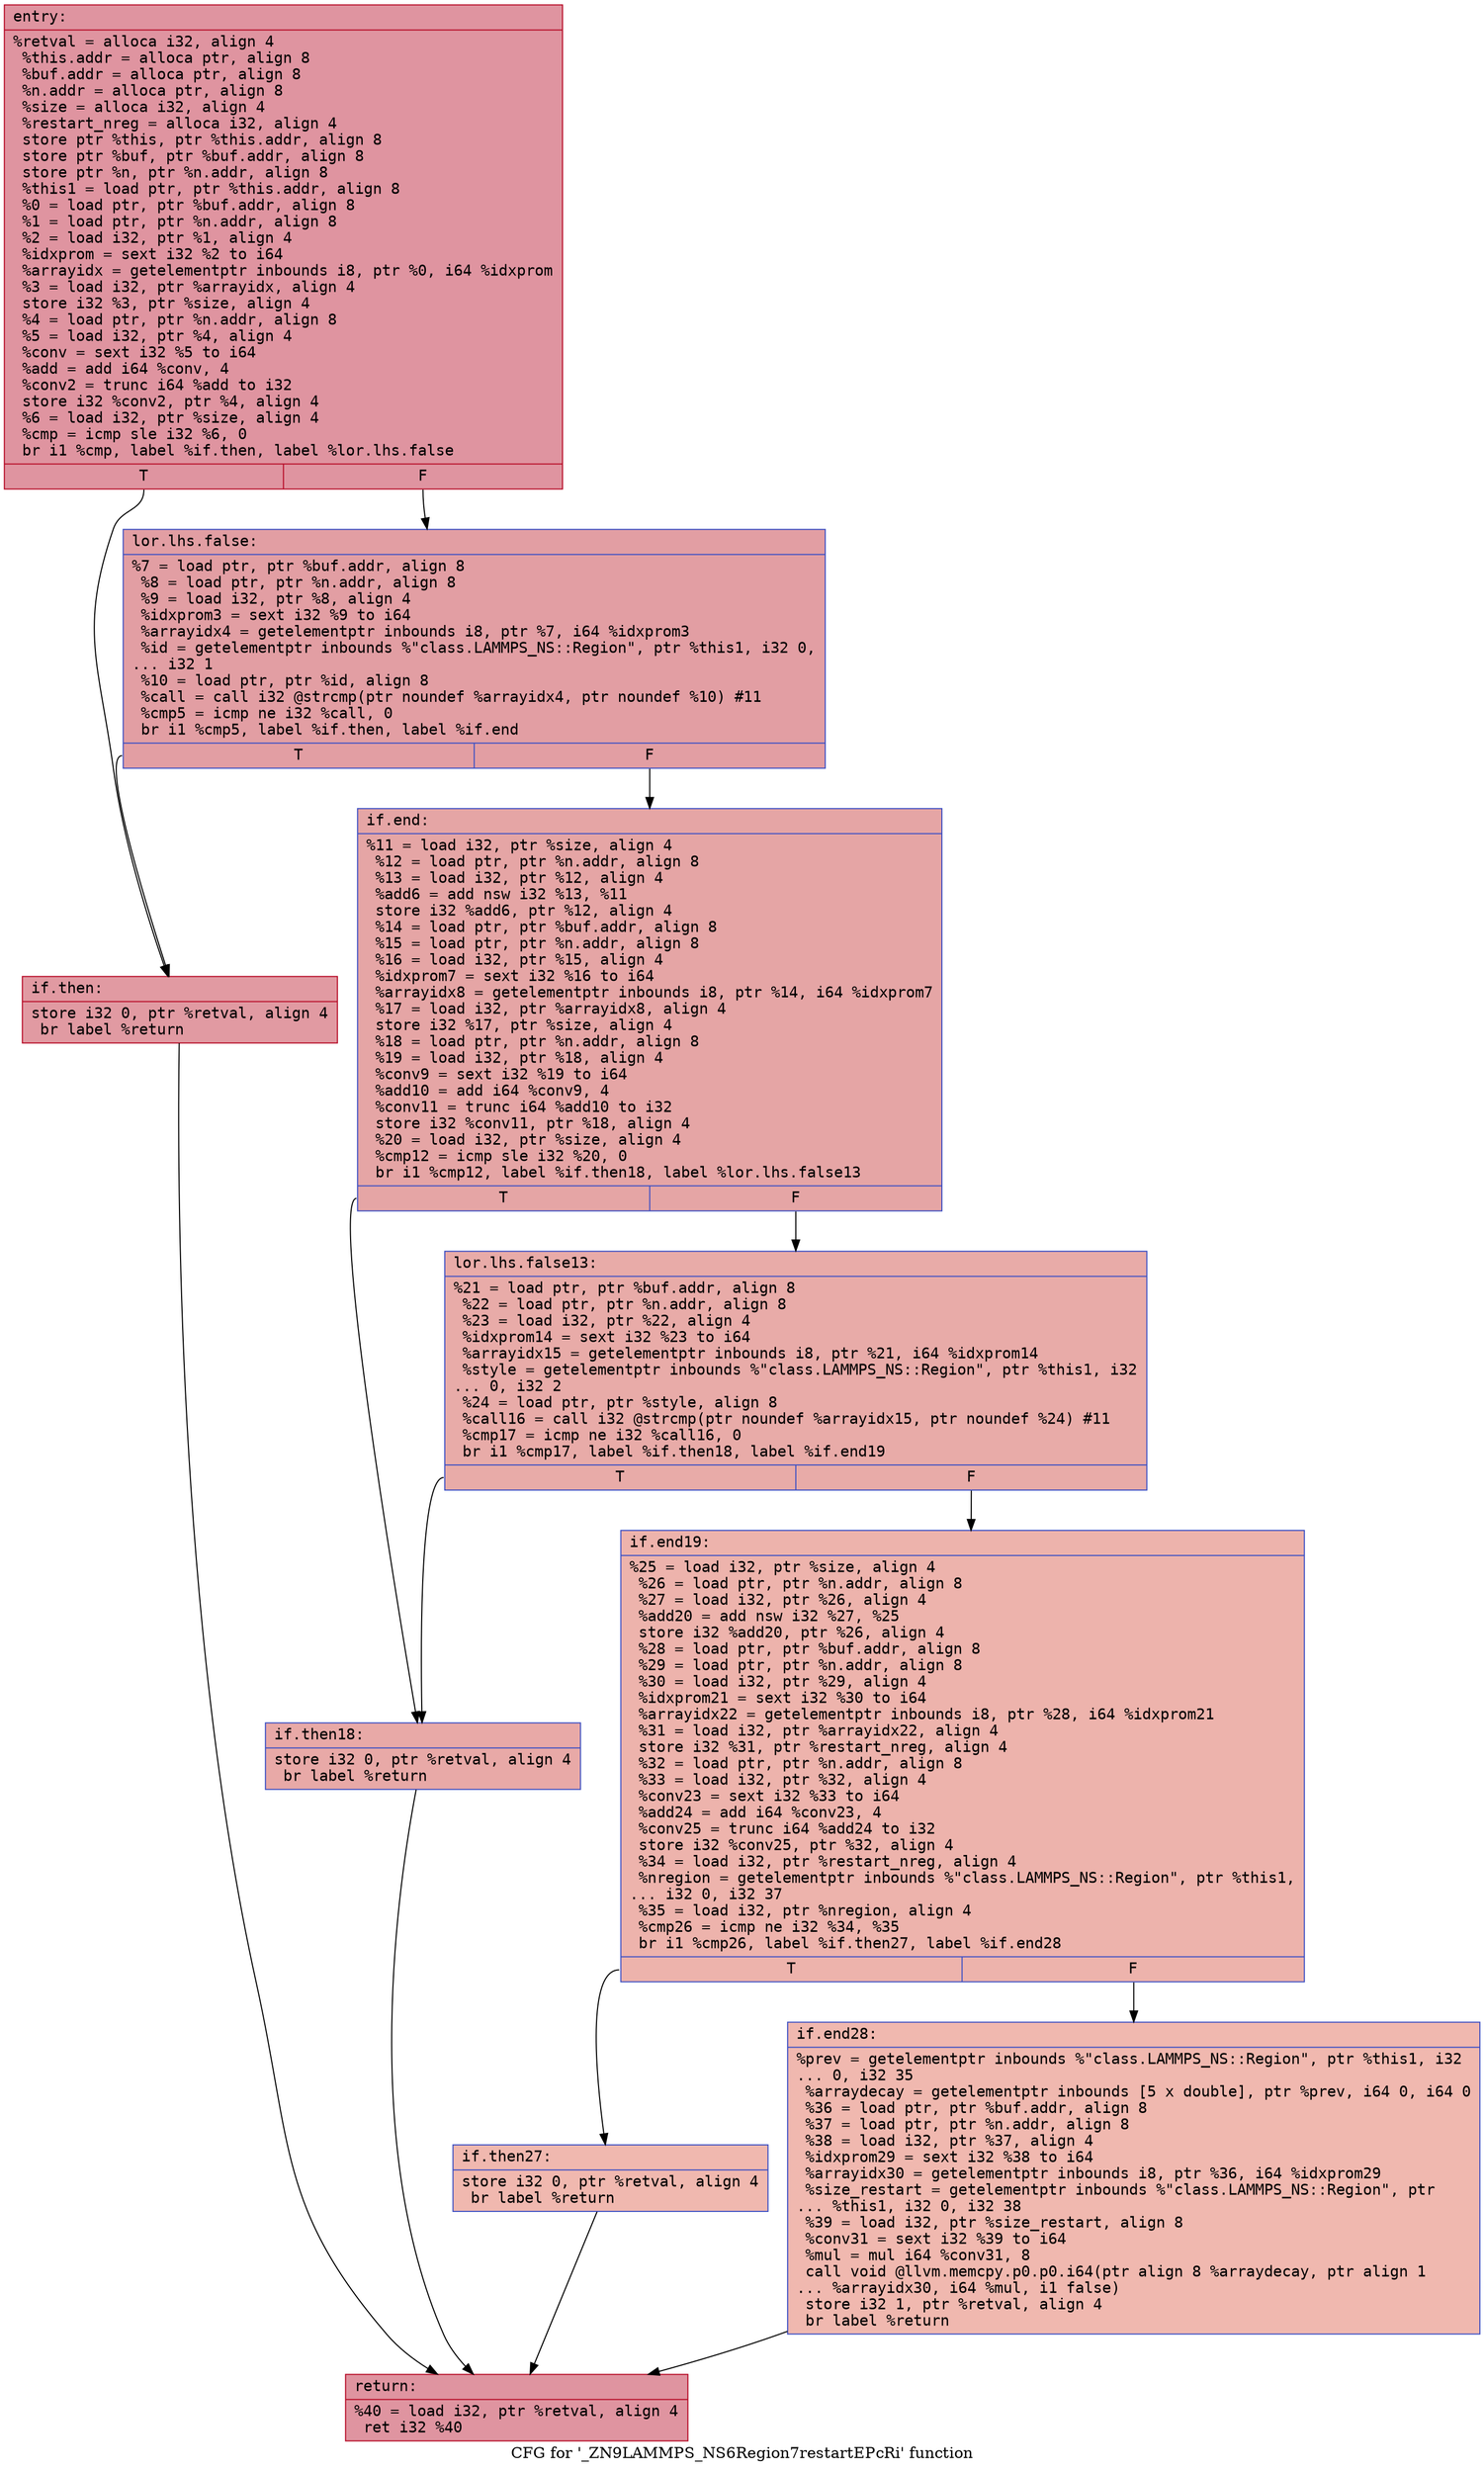 digraph "CFG for '_ZN9LAMMPS_NS6Region7restartEPcRi' function" {
	label="CFG for '_ZN9LAMMPS_NS6Region7restartEPcRi' function";

	Node0x562b27801c70 [shape=record,color="#b70d28ff", style=filled, fillcolor="#b70d2870" fontname="Courier",label="{entry:\l|  %retval = alloca i32, align 4\l  %this.addr = alloca ptr, align 8\l  %buf.addr = alloca ptr, align 8\l  %n.addr = alloca ptr, align 8\l  %size = alloca i32, align 4\l  %restart_nreg = alloca i32, align 4\l  store ptr %this, ptr %this.addr, align 8\l  store ptr %buf, ptr %buf.addr, align 8\l  store ptr %n, ptr %n.addr, align 8\l  %this1 = load ptr, ptr %this.addr, align 8\l  %0 = load ptr, ptr %buf.addr, align 8\l  %1 = load ptr, ptr %n.addr, align 8\l  %2 = load i32, ptr %1, align 4\l  %idxprom = sext i32 %2 to i64\l  %arrayidx = getelementptr inbounds i8, ptr %0, i64 %idxprom\l  %3 = load i32, ptr %arrayidx, align 4\l  store i32 %3, ptr %size, align 4\l  %4 = load ptr, ptr %n.addr, align 8\l  %5 = load i32, ptr %4, align 4\l  %conv = sext i32 %5 to i64\l  %add = add i64 %conv, 4\l  %conv2 = trunc i64 %add to i32\l  store i32 %conv2, ptr %4, align 4\l  %6 = load i32, ptr %size, align 4\l  %cmp = icmp sle i32 %6, 0\l  br i1 %cmp, label %if.then, label %lor.lhs.false\l|{<s0>T|<s1>F}}"];
	Node0x562b27801c70:s0 -> Node0x562b27802c00[tooltip="entry -> if.then\nProbability 50.00%" ];
	Node0x562b27801c70:s1 -> Node0x562b27802c70[tooltip="entry -> lor.lhs.false\nProbability 50.00%" ];
	Node0x562b27802c70 [shape=record,color="#3d50c3ff", style=filled, fillcolor="#be242e70" fontname="Courier",label="{lor.lhs.false:\l|  %7 = load ptr, ptr %buf.addr, align 8\l  %8 = load ptr, ptr %n.addr, align 8\l  %9 = load i32, ptr %8, align 4\l  %idxprom3 = sext i32 %9 to i64\l  %arrayidx4 = getelementptr inbounds i8, ptr %7, i64 %idxprom3\l  %id = getelementptr inbounds %\"class.LAMMPS_NS::Region\", ptr %this1, i32 0,\l... i32 1\l  %10 = load ptr, ptr %id, align 8\l  %call = call i32 @strcmp(ptr noundef %arrayidx4, ptr noundef %10) #11\l  %cmp5 = icmp ne i32 %call, 0\l  br i1 %cmp5, label %if.then, label %if.end\l|{<s0>T|<s1>F}}"];
	Node0x562b27802c70:s0 -> Node0x562b27802c00[tooltip="lor.lhs.false -> if.then\nProbability 62.50%" ];
	Node0x562b27802c70:s1 -> Node0x562b278033f0[tooltip="lor.lhs.false -> if.end\nProbability 37.50%" ];
	Node0x562b27802c00 [shape=record,color="#b70d28ff", style=filled, fillcolor="#bb1b2c70" fontname="Courier",label="{if.then:\l|  store i32 0, ptr %retval, align 4\l  br label %return\l}"];
	Node0x562b27802c00 -> Node0x562b27802680[tooltip="if.then -> return\nProbability 100.00%" ];
	Node0x562b278033f0 [shape=record,color="#3d50c3ff", style=filled, fillcolor="#c5333470" fontname="Courier",label="{if.end:\l|  %11 = load i32, ptr %size, align 4\l  %12 = load ptr, ptr %n.addr, align 8\l  %13 = load i32, ptr %12, align 4\l  %add6 = add nsw i32 %13, %11\l  store i32 %add6, ptr %12, align 4\l  %14 = load ptr, ptr %buf.addr, align 8\l  %15 = load ptr, ptr %n.addr, align 8\l  %16 = load i32, ptr %15, align 4\l  %idxprom7 = sext i32 %16 to i64\l  %arrayidx8 = getelementptr inbounds i8, ptr %14, i64 %idxprom7\l  %17 = load i32, ptr %arrayidx8, align 4\l  store i32 %17, ptr %size, align 4\l  %18 = load ptr, ptr %n.addr, align 8\l  %19 = load i32, ptr %18, align 4\l  %conv9 = sext i32 %19 to i64\l  %add10 = add i64 %conv9, 4\l  %conv11 = trunc i64 %add10 to i32\l  store i32 %conv11, ptr %18, align 4\l  %20 = load i32, ptr %size, align 4\l  %cmp12 = icmp sle i32 %20, 0\l  br i1 %cmp12, label %if.then18, label %lor.lhs.false13\l|{<s0>T|<s1>F}}"];
	Node0x562b278033f0:s0 -> Node0x562b27804390[tooltip="if.end -> if.then18\nProbability 50.00%" ];
	Node0x562b278033f0:s1 -> Node0x562b27804410[tooltip="if.end -> lor.lhs.false13\nProbability 50.00%" ];
	Node0x562b27804410 [shape=record,color="#3d50c3ff", style=filled, fillcolor="#cc403a70" fontname="Courier",label="{lor.lhs.false13:\l|  %21 = load ptr, ptr %buf.addr, align 8\l  %22 = load ptr, ptr %n.addr, align 8\l  %23 = load i32, ptr %22, align 4\l  %idxprom14 = sext i32 %23 to i64\l  %arrayidx15 = getelementptr inbounds i8, ptr %21, i64 %idxprom14\l  %style = getelementptr inbounds %\"class.LAMMPS_NS::Region\", ptr %this1, i32\l... 0, i32 2\l  %24 = load ptr, ptr %style, align 8\l  %call16 = call i32 @strcmp(ptr noundef %arrayidx15, ptr noundef %24) #11\l  %cmp17 = icmp ne i32 %call16, 0\l  br i1 %cmp17, label %if.then18, label %if.end19\l|{<s0>T|<s1>F}}"];
	Node0x562b27804410:s0 -> Node0x562b27804390[tooltip="lor.lhs.false13 -> if.then18\nProbability 62.50%" ];
	Node0x562b27804410:s1 -> Node0x562b27804b90[tooltip="lor.lhs.false13 -> if.end19\nProbability 37.50%" ];
	Node0x562b27804390 [shape=record,color="#3d50c3ff", style=filled, fillcolor="#ca3b3770" fontname="Courier",label="{if.then18:\l|  store i32 0, ptr %retval, align 4\l  br label %return\l}"];
	Node0x562b27804390 -> Node0x562b27802680[tooltip="if.then18 -> return\nProbability 100.00%" ];
	Node0x562b27804b90 [shape=record,color="#3d50c3ff", style=filled, fillcolor="#d6524470" fontname="Courier",label="{if.end19:\l|  %25 = load i32, ptr %size, align 4\l  %26 = load ptr, ptr %n.addr, align 8\l  %27 = load i32, ptr %26, align 4\l  %add20 = add nsw i32 %27, %25\l  store i32 %add20, ptr %26, align 4\l  %28 = load ptr, ptr %buf.addr, align 8\l  %29 = load ptr, ptr %n.addr, align 8\l  %30 = load i32, ptr %29, align 4\l  %idxprom21 = sext i32 %30 to i64\l  %arrayidx22 = getelementptr inbounds i8, ptr %28, i64 %idxprom21\l  %31 = load i32, ptr %arrayidx22, align 4\l  store i32 %31, ptr %restart_nreg, align 4\l  %32 = load ptr, ptr %n.addr, align 8\l  %33 = load i32, ptr %32, align 4\l  %conv23 = sext i32 %33 to i64\l  %add24 = add i64 %conv23, 4\l  %conv25 = trunc i64 %add24 to i32\l  store i32 %conv25, ptr %32, align 4\l  %34 = load i32, ptr %restart_nreg, align 4\l  %nregion = getelementptr inbounds %\"class.LAMMPS_NS::Region\", ptr %this1,\l... i32 0, i32 37\l  %35 = load i32, ptr %nregion, align 4\l  %cmp26 = icmp ne i32 %34, %35\l  br i1 %cmp26, label %if.then27, label %if.end28\l|{<s0>T|<s1>F}}"];
	Node0x562b27804b90:s0 -> Node0x562b27803460[tooltip="if.end19 -> if.then27\nProbability 50.00%" ];
	Node0x562b27804b90:s1 -> Node0x562b278034e0[tooltip="if.end19 -> if.end28\nProbability 50.00%" ];
	Node0x562b27803460 [shape=record,color="#3d50c3ff", style=filled, fillcolor="#dc5d4a70" fontname="Courier",label="{if.then27:\l|  store i32 0, ptr %retval, align 4\l  br label %return\l}"];
	Node0x562b27803460 -> Node0x562b27802680[tooltip="if.then27 -> return\nProbability 100.00%" ];
	Node0x562b278034e0 [shape=record,color="#3d50c3ff", style=filled, fillcolor="#dc5d4a70" fontname="Courier",label="{if.end28:\l|  %prev = getelementptr inbounds %\"class.LAMMPS_NS::Region\", ptr %this1, i32\l... 0, i32 35\l  %arraydecay = getelementptr inbounds [5 x double], ptr %prev, i64 0, i64 0\l  %36 = load ptr, ptr %buf.addr, align 8\l  %37 = load ptr, ptr %n.addr, align 8\l  %38 = load i32, ptr %37, align 4\l  %idxprom29 = sext i32 %38 to i64\l  %arrayidx30 = getelementptr inbounds i8, ptr %36, i64 %idxprom29\l  %size_restart = getelementptr inbounds %\"class.LAMMPS_NS::Region\", ptr\l... %this1, i32 0, i32 38\l  %39 = load i32, ptr %size_restart, align 8\l  %conv31 = sext i32 %39 to i64\l  %mul = mul i64 %conv31, 8\l  call void @llvm.memcpy.p0.p0.i64(ptr align 8 %arraydecay, ptr align 1\l... %arrayidx30, i64 %mul, i1 false)\l  store i32 1, ptr %retval, align 4\l  br label %return\l}"];
	Node0x562b278034e0 -> Node0x562b27802680[tooltip="if.end28 -> return\nProbability 100.00%" ];
	Node0x562b27802680 [shape=record,color="#b70d28ff", style=filled, fillcolor="#b70d2870" fontname="Courier",label="{return:\l|  %40 = load i32, ptr %retval, align 4\l  ret i32 %40\l}"];
}
